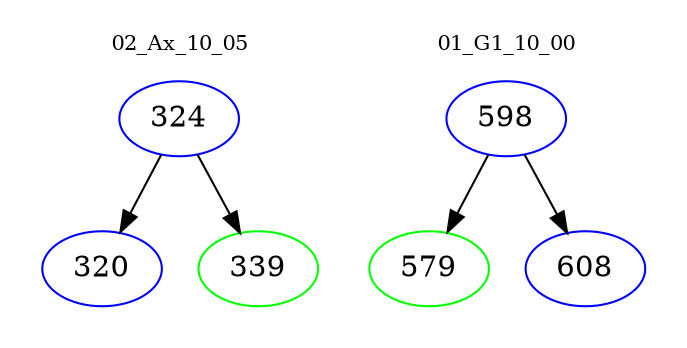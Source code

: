digraph{
subgraph cluster_0 {
color = white
label = "02_Ax_10_05";
fontsize=10;
T0_324 [label="324", color="blue"]
T0_324 -> T0_320 [color="black"]
T0_320 [label="320", color="blue"]
T0_324 -> T0_339 [color="black"]
T0_339 [label="339", color="green"]
}
subgraph cluster_1 {
color = white
label = "01_G1_10_00";
fontsize=10;
T1_598 [label="598", color="blue"]
T1_598 -> T1_579 [color="black"]
T1_579 [label="579", color="green"]
T1_598 -> T1_608 [color="black"]
T1_608 [label="608", color="blue"]
}
}
